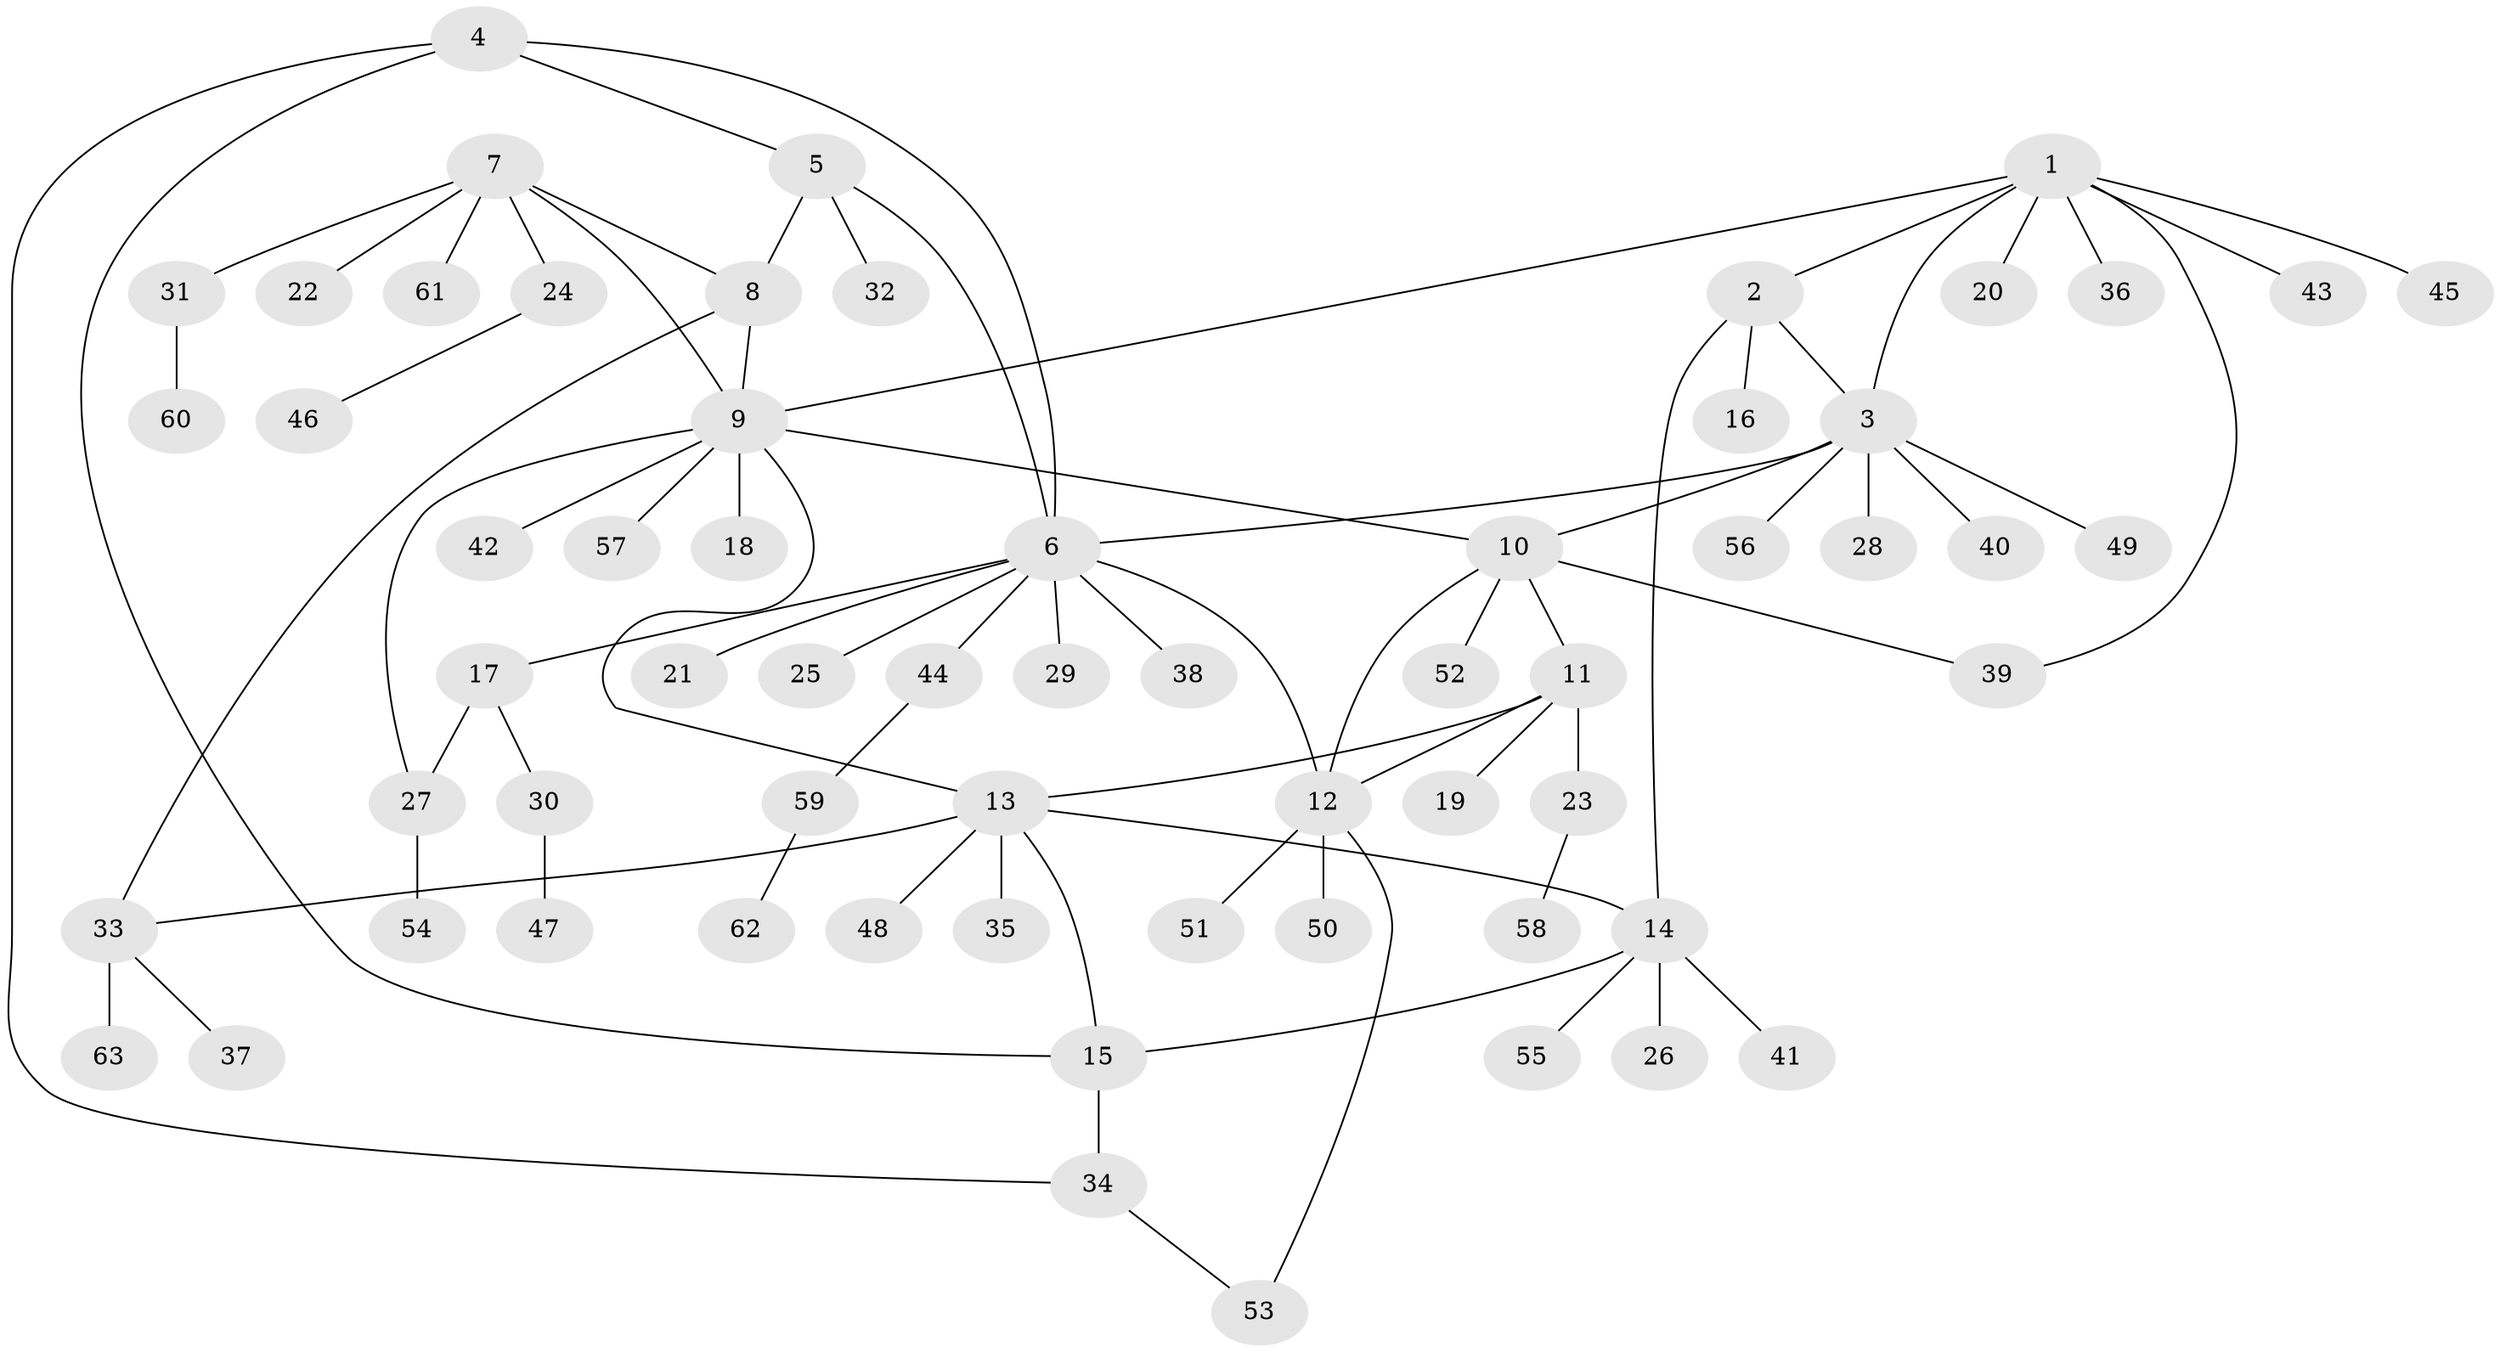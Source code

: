 // Generated by graph-tools (version 1.1) at 2025/02/03/09/25 03:02:39]
// undirected, 63 vertices, 78 edges
graph export_dot {
graph [start="1"]
  node [color=gray90,style=filled];
  1;
  2;
  3;
  4;
  5;
  6;
  7;
  8;
  9;
  10;
  11;
  12;
  13;
  14;
  15;
  16;
  17;
  18;
  19;
  20;
  21;
  22;
  23;
  24;
  25;
  26;
  27;
  28;
  29;
  30;
  31;
  32;
  33;
  34;
  35;
  36;
  37;
  38;
  39;
  40;
  41;
  42;
  43;
  44;
  45;
  46;
  47;
  48;
  49;
  50;
  51;
  52;
  53;
  54;
  55;
  56;
  57;
  58;
  59;
  60;
  61;
  62;
  63;
  1 -- 2;
  1 -- 3;
  1 -- 9;
  1 -- 20;
  1 -- 36;
  1 -- 39;
  1 -- 43;
  1 -- 45;
  2 -- 3;
  2 -- 14;
  2 -- 16;
  3 -- 6;
  3 -- 10;
  3 -- 28;
  3 -- 40;
  3 -- 49;
  3 -- 56;
  4 -- 5;
  4 -- 6;
  4 -- 15;
  4 -- 34;
  5 -- 6;
  5 -- 8;
  5 -- 32;
  6 -- 12;
  6 -- 17;
  6 -- 21;
  6 -- 25;
  6 -- 29;
  6 -- 38;
  6 -- 44;
  7 -- 8;
  7 -- 9;
  7 -- 22;
  7 -- 24;
  7 -- 31;
  7 -- 61;
  8 -- 9;
  8 -- 33;
  9 -- 10;
  9 -- 13;
  9 -- 18;
  9 -- 27;
  9 -- 42;
  9 -- 57;
  10 -- 11;
  10 -- 12;
  10 -- 39;
  10 -- 52;
  11 -- 12;
  11 -- 13;
  11 -- 19;
  11 -- 23;
  12 -- 50;
  12 -- 51;
  12 -- 53;
  13 -- 14;
  13 -- 15;
  13 -- 33;
  13 -- 35;
  13 -- 48;
  14 -- 15;
  14 -- 26;
  14 -- 41;
  14 -- 55;
  15 -- 34;
  17 -- 27;
  17 -- 30;
  23 -- 58;
  24 -- 46;
  27 -- 54;
  30 -- 47;
  31 -- 60;
  33 -- 37;
  33 -- 63;
  34 -- 53;
  44 -- 59;
  59 -- 62;
}
